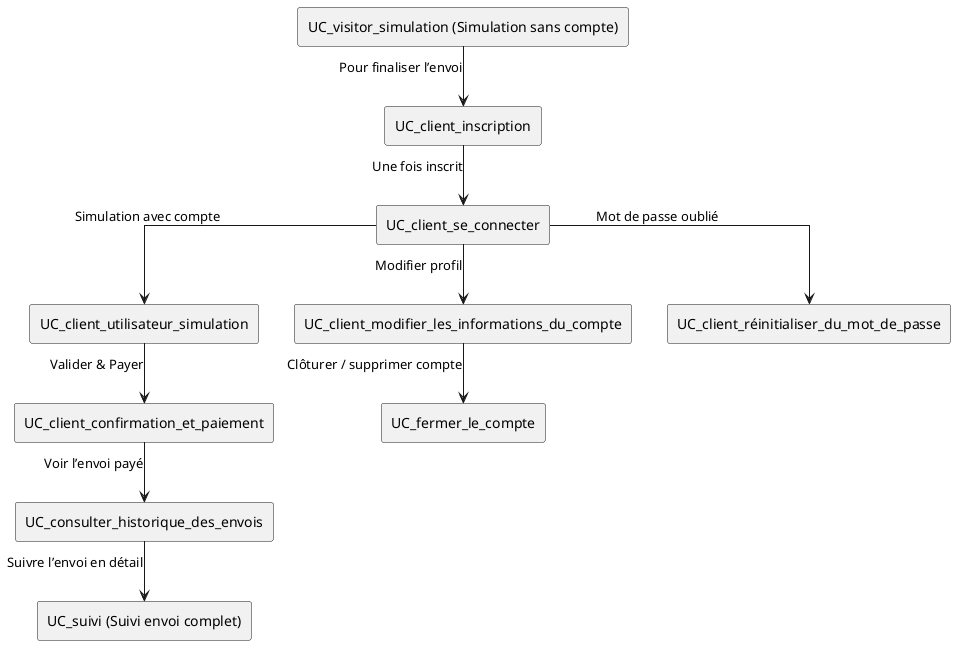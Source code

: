@startuml diagramme_general_old
skinparam linetype ortho

' --- CAS D’UTILISATION DU VISITEUR (PAS DE COMPTE) ---
rectangle "UC_visitor_simulation (Simulation sans compte)" as UC_VisitorSim

' --- CAS D’UTILISATION DU CLIENT (AVEC COMPTE) ---
rectangle "UC_client_inscription" as UC_Inscription
rectangle "UC_client_se_connecter" as UC_Connexion
rectangle "UC_client_utilisateur_simulation" as UC_Simulation
rectangle "UC_client_confirmation_et_paiement" as UC_Paiement
rectangle "UC_consulter_historique_des_envois" as UC_Historique
rectangle "UC_suivi (Suivi envoi complet)" as UC_Suivi
rectangle "UC_client_modifier_les_informations_du_compte" as UC_ModifCompte
rectangle "UC_client_réinitialiser_du_mot_de_passe" as UC_ResetPass
rectangle "UC_fermer_le_compte" as UC_CloseAccount

'
' --- FLÈCHES / RELATIONS LOGIQUES ---

' 1) Visiteur peut simuler ou suivre un envoi sans compte
UC_VisitorSim --> UC_Inscription : "Pour finaliser l’envoi"

' 2) Inscription => Connexion
UC_Inscription --> UC_Connexion : "Une fois inscrit"

' 3) Connexion donne accès à la simulation plus poussée
UC_Connexion --> UC_Simulation : "Simulation avec compte"

' 4) Confirmation & Paiement
UC_Simulation --> UC_Paiement : "Valider & Payer"

' 5) Historique et Suivi complet
UC_Paiement --> UC_Historique : "Voir l’envoi payé"
UC_Historique --> UC_Suivi : "Suivre l’envoi en détail"

' 6) Gestion du compte : profil, mot de passe, fermeture
UC_Connexion --> UC_ModifCompte : "Modifier profil"
UC_Connexion --> UC_ResetPass : "Mot de passe oublié"
UC_ModifCompte --> UC_CloseAccount : "Clôturer / supprimer compte"

@enduml
